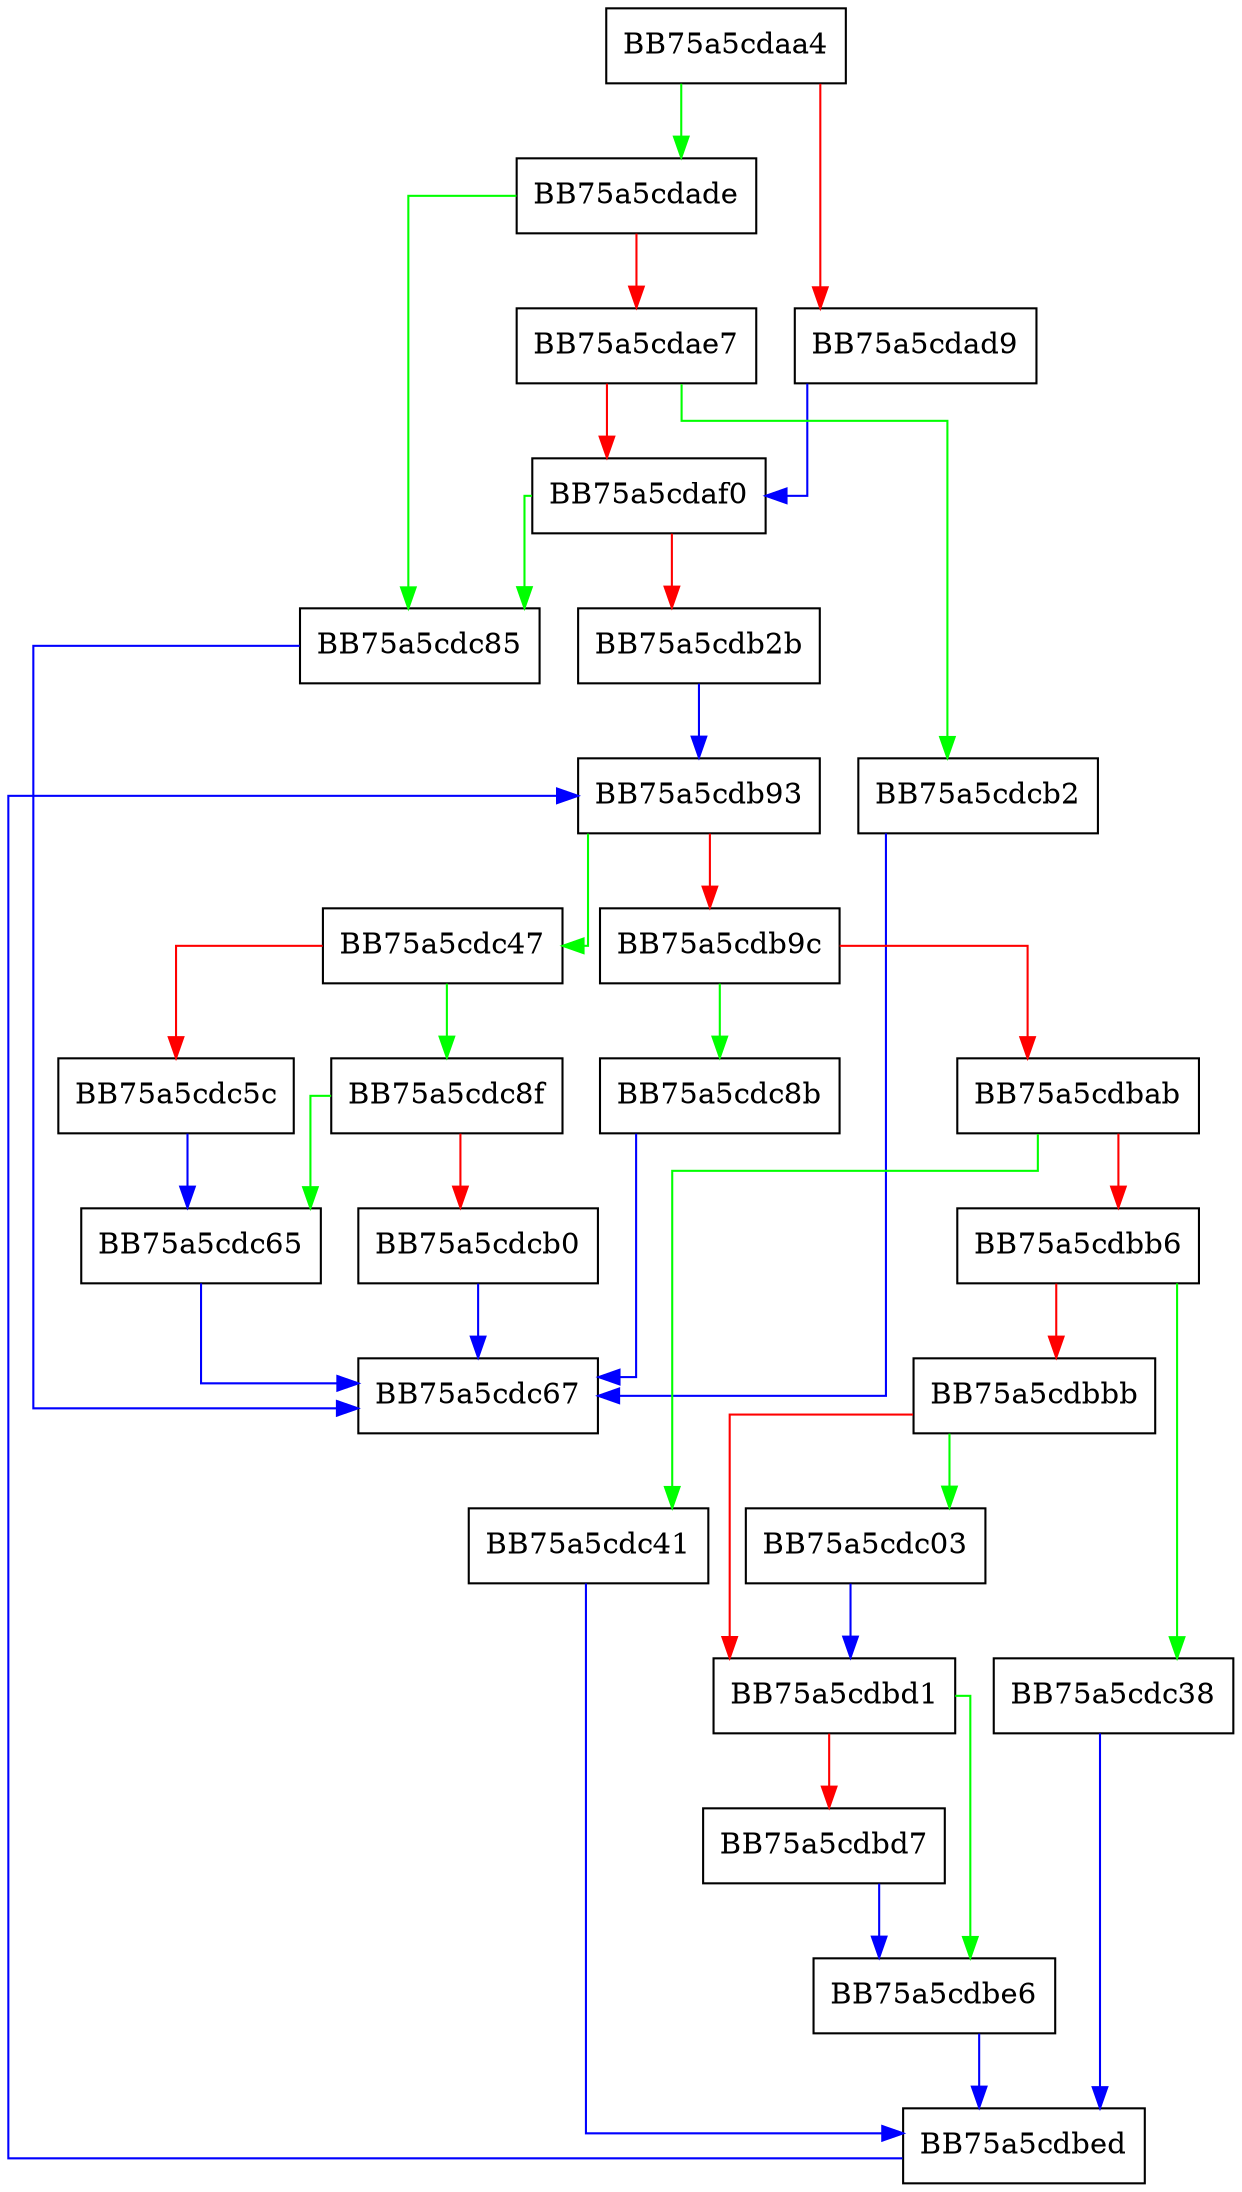 digraph FSE_normalizeCount {
  node [shape="box"];
  graph [splines=ortho];
  BB75a5cdaa4 -> BB75a5cdade [color="green"];
  BB75a5cdaa4 -> BB75a5cdad9 [color="red"];
  BB75a5cdad9 -> BB75a5cdaf0 [color="blue"];
  BB75a5cdade -> BB75a5cdc85 [color="green"];
  BB75a5cdade -> BB75a5cdae7 [color="red"];
  BB75a5cdae7 -> BB75a5cdcb2 [color="green"];
  BB75a5cdae7 -> BB75a5cdaf0 [color="red"];
  BB75a5cdaf0 -> BB75a5cdc85 [color="green"];
  BB75a5cdaf0 -> BB75a5cdb2b [color="red"];
  BB75a5cdb2b -> BB75a5cdb93 [color="blue"];
  BB75a5cdb93 -> BB75a5cdc47 [color="green"];
  BB75a5cdb93 -> BB75a5cdb9c [color="red"];
  BB75a5cdb9c -> BB75a5cdc8b [color="green"];
  BB75a5cdb9c -> BB75a5cdbab [color="red"];
  BB75a5cdbab -> BB75a5cdc41 [color="green"];
  BB75a5cdbab -> BB75a5cdbb6 [color="red"];
  BB75a5cdbb6 -> BB75a5cdc38 [color="green"];
  BB75a5cdbb6 -> BB75a5cdbbb [color="red"];
  BB75a5cdbbb -> BB75a5cdc03 [color="green"];
  BB75a5cdbbb -> BB75a5cdbd1 [color="red"];
  BB75a5cdbd1 -> BB75a5cdbe6 [color="green"];
  BB75a5cdbd1 -> BB75a5cdbd7 [color="red"];
  BB75a5cdbd7 -> BB75a5cdbe6 [color="blue"];
  BB75a5cdbe6 -> BB75a5cdbed [color="blue"];
  BB75a5cdbed -> BB75a5cdb93 [color="blue"];
  BB75a5cdc03 -> BB75a5cdbd1 [color="blue"];
  BB75a5cdc38 -> BB75a5cdbed [color="blue"];
  BB75a5cdc41 -> BB75a5cdbed [color="blue"];
  BB75a5cdc47 -> BB75a5cdc8f [color="green"];
  BB75a5cdc47 -> BB75a5cdc5c [color="red"];
  BB75a5cdc5c -> BB75a5cdc65 [color="blue"];
  BB75a5cdc65 -> BB75a5cdc67 [color="blue"];
  BB75a5cdc85 -> BB75a5cdc67 [color="blue"];
  BB75a5cdc8b -> BB75a5cdc67 [color="blue"];
  BB75a5cdc8f -> BB75a5cdc65 [color="green"];
  BB75a5cdc8f -> BB75a5cdcb0 [color="red"];
  BB75a5cdcb0 -> BB75a5cdc67 [color="blue"];
  BB75a5cdcb2 -> BB75a5cdc67 [color="blue"];
}